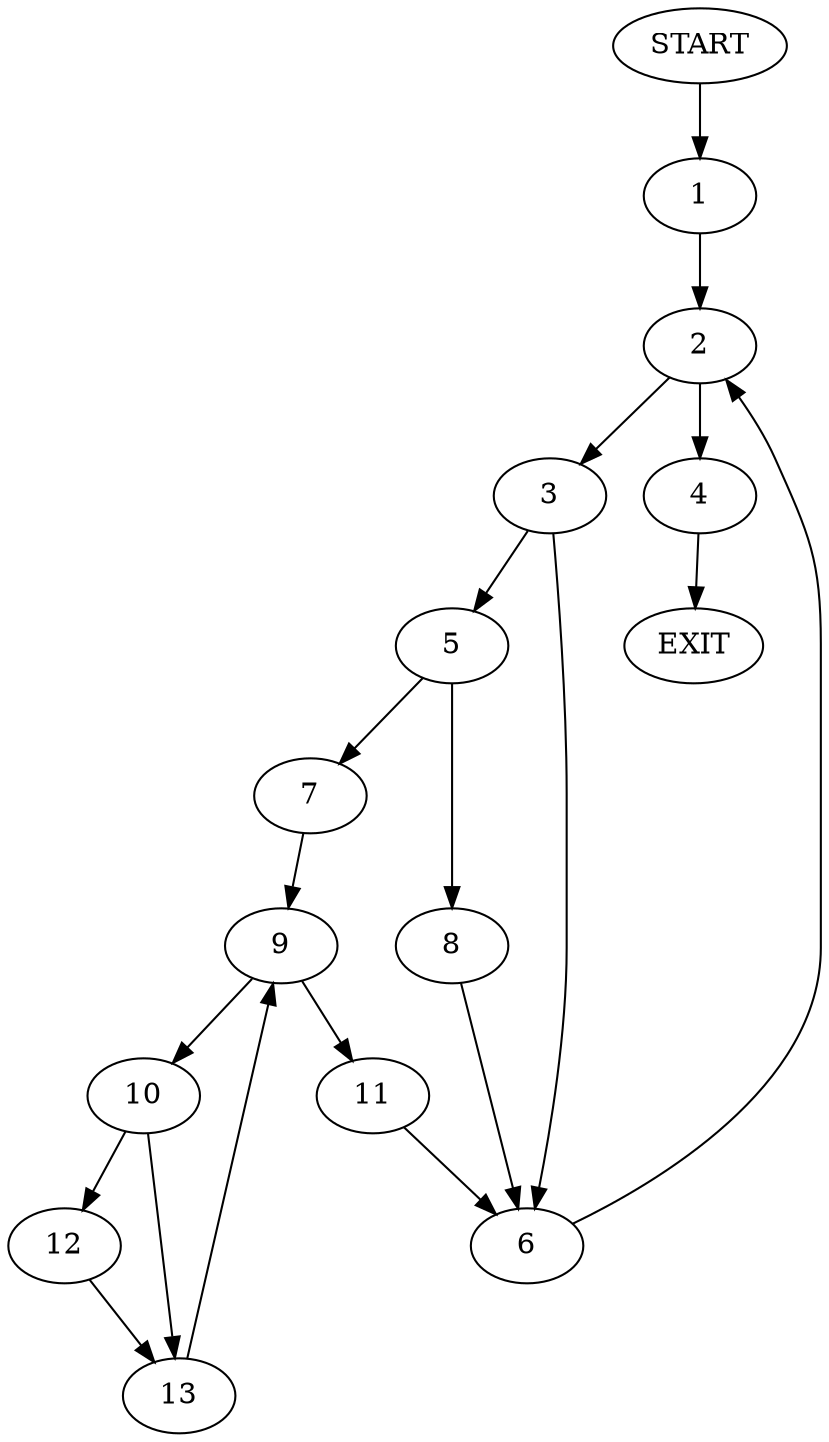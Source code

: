 digraph {
0 [label="START"]
14 [label="EXIT"]
0 -> 1
1 -> 2
2 -> 3
2 -> 4
3 -> 5
3 -> 6
4 -> 14
5 -> 7
5 -> 8
6 -> 2
7 -> 9
8 -> 6
9 -> 10
9 -> 11
10 -> 12
10 -> 13
11 -> 6
12 -> 13
13 -> 9
}
